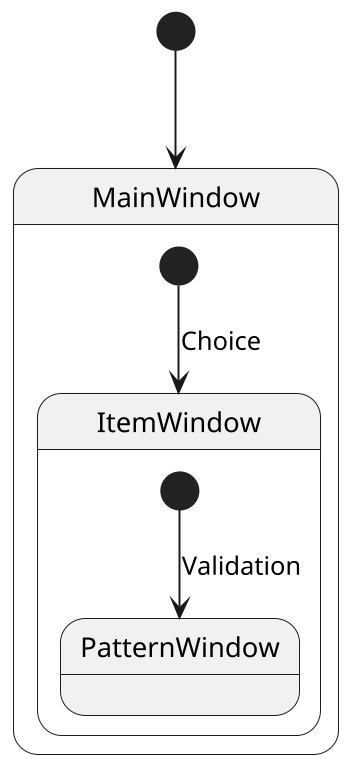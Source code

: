 @startuml
'https://plantuml.com/state-diagram

scale 350 width
[*] --> MainWindow

state MainWindow {
  [*] --> ItemWindow: Choice
}

state ItemWindow {
 [*] --> PatternWindow: Validation
}
@enduml